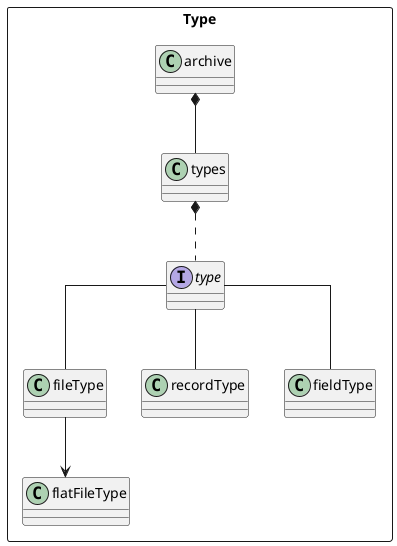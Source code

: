 @startuml
skinparam linetype polyline
skinparam linetype ortho

package "Type" <<Rectangle>> {
archive *-- types
interface type
types *.. type
type -- fileType
type -- recordType
type -- fieldType

fileType --> flatFileType
}

@enduml